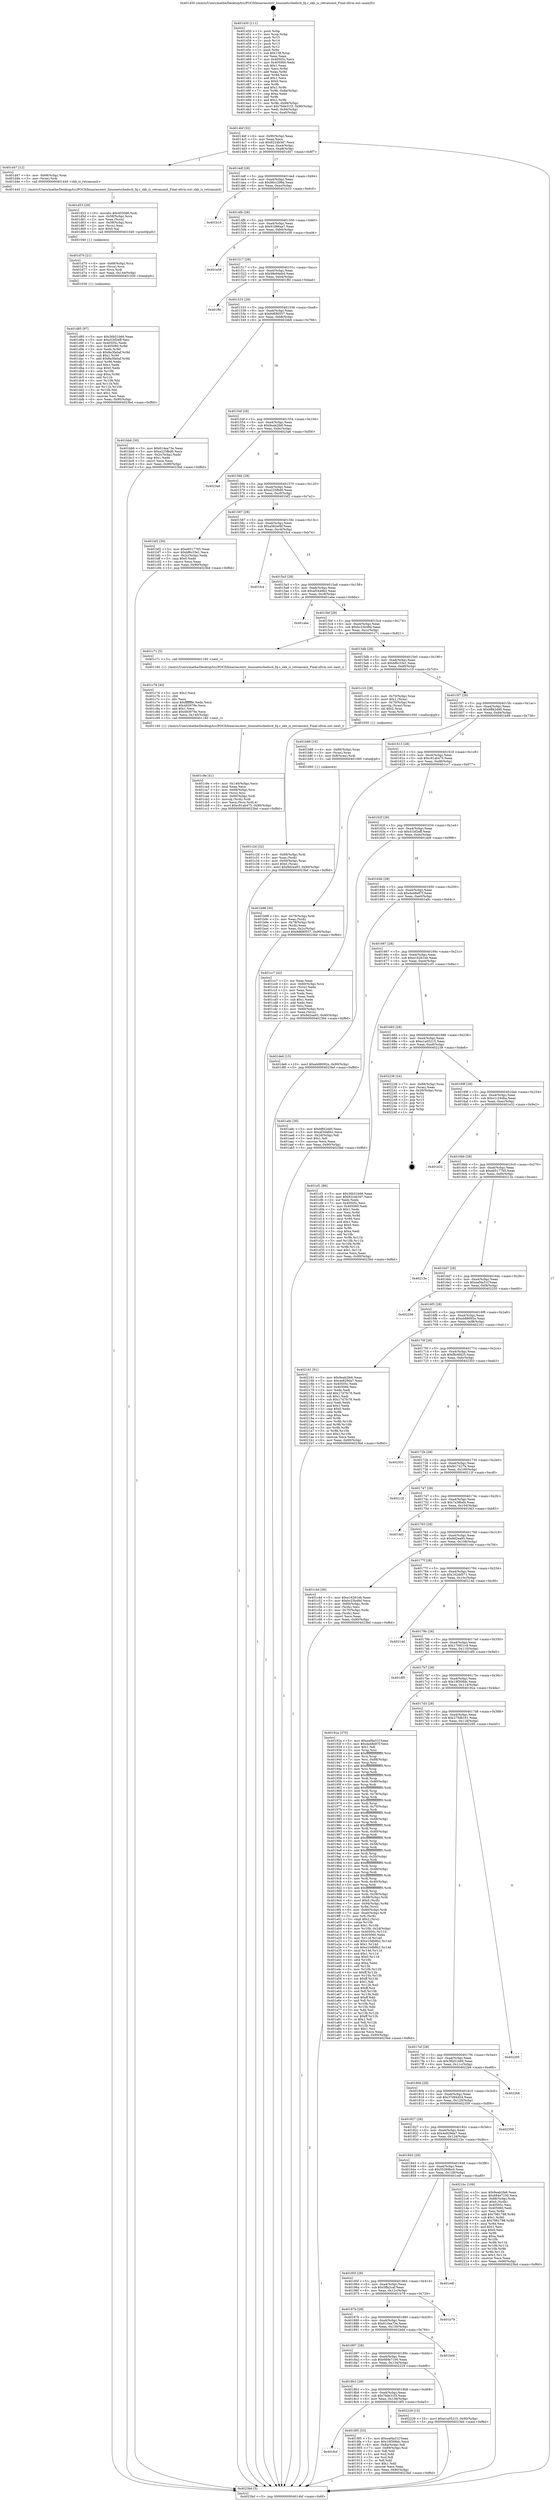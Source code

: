 digraph "0x401450" {
  label = "0x401450 (/mnt/c/Users/mathe/Desktop/tcc/POCII/binaries/extr_linuxnetschedsch_fq.c_skb_is_retransmit_Final-ollvm.out::main(0))"
  labelloc = "t"
  node[shape=record]

  Entry [label="",width=0.3,height=0.3,shape=circle,fillcolor=black,style=filled]
  "0x4014bf" [label="{
     0x4014bf [32]\l
     | [instrs]\l
     &nbsp;&nbsp;0x4014bf \<+6\>: mov -0x90(%rbp),%eax\l
     &nbsp;&nbsp;0x4014c5 \<+2\>: mov %eax,%ecx\l
     &nbsp;&nbsp;0x4014c7 \<+6\>: sub $0x8224b3d7,%ecx\l
     &nbsp;&nbsp;0x4014cd \<+6\>: mov %eax,-0xa4(%rbp)\l
     &nbsp;&nbsp;0x4014d3 \<+6\>: mov %ecx,-0xa8(%rbp)\l
     &nbsp;&nbsp;0x4014d9 \<+6\>: je 0000000000401d47 \<main+0x8f7\>\l
  }"]
  "0x401d47" [label="{
     0x401d47 [12]\l
     | [instrs]\l
     &nbsp;&nbsp;0x401d47 \<+4\>: mov -0x68(%rbp),%rax\l
     &nbsp;&nbsp;0x401d4b \<+3\>: mov (%rax),%rdi\l
     &nbsp;&nbsp;0x401d4e \<+5\>: call 0000000000401440 \<skb_is_retransmit\>\l
     | [calls]\l
     &nbsp;&nbsp;0x401440 \{1\} (/mnt/c/Users/mathe/Desktop/tcc/POCII/binaries/extr_linuxnetschedsch_fq.c_skb_is_retransmit_Final-ollvm.out::skb_is_retransmit)\l
  }"]
  "0x4014df" [label="{
     0x4014df [28]\l
     | [instrs]\l
     &nbsp;&nbsp;0x4014df \<+5\>: jmp 00000000004014e4 \<main+0x94\>\l
     &nbsp;&nbsp;0x4014e4 \<+6\>: mov -0xa4(%rbp),%eax\l
     &nbsp;&nbsp;0x4014ea \<+5\>: sub $0x86cc299a,%eax\l
     &nbsp;&nbsp;0x4014ef \<+6\>: mov %eax,-0xac(%rbp)\l
     &nbsp;&nbsp;0x4014f5 \<+6\>: je 0000000000401b10 \<main+0x6c0\>\l
  }"]
  Exit [label="",width=0.3,height=0.3,shape=circle,fillcolor=black,style=filled,peripheries=2]
  "0x401b10" [label="{
     0x401b10\l
  }", style=dashed]
  "0x4014fb" [label="{
     0x4014fb [28]\l
     | [instrs]\l
     &nbsp;&nbsp;0x4014fb \<+5\>: jmp 0000000000401500 \<main+0xb0\>\l
     &nbsp;&nbsp;0x401500 \<+6\>: mov -0xa4(%rbp),%eax\l
     &nbsp;&nbsp;0x401506 \<+5\>: sub $0x91886aa7,%eax\l
     &nbsp;&nbsp;0x40150b \<+6\>: mov %eax,-0xb0(%rbp)\l
     &nbsp;&nbsp;0x401511 \<+6\>: je 0000000000401e56 \<main+0xa06\>\l
  }"]
  "0x401d85" [label="{
     0x401d85 [97]\l
     | [instrs]\l
     &nbsp;&nbsp;0x401d85 \<+5\>: mov $0x36b51b66,%eax\l
     &nbsp;&nbsp;0x401d8a \<+5\>: mov $0xd1bf2eff,%esi\l
     &nbsp;&nbsp;0x401d8f \<+7\>: mov 0x40505c,%edx\l
     &nbsp;&nbsp;0x401d96 \<+8\>: mov 0x405060,%r8d\l
     &nbsp;&nbsp;0x401d9e \<+3\>: mov %edx,%r9d\l
     &nbsp;&nbsp;0x401da1 \<+7\>: sub $0x8a3fa0af,%r9d\l
     &nbsp;&nbsp;0x401da8 \<+4\>: sub $0x1,%r9d\l
     &nbsp;&nbsp;0x401dac \<+7\>: add $0x8a3fa0af,%r9d\l
     &nbsp;&nbsp;0x401db3 \<+4\>: imul %r9d,%edx\l
     &nbsp;&nbsp;0x401db7 \<+3\>: and $0x1,%edx\l
     &nbsp;&nbsp;0x401dba \<+3\>: cmp $0x0,%edx\l
     &nbsp;&nbsp;0x401dbd \<+4\>: sete %r10b\l
     &nbsp;&nbsp;0x401dc1 \<+4\>: cmp $0xa,%r8d\l
     &nbsp;&nbsp;0x401dc5 \<+4\>: setl %r11b\l
     &nbsp;&nbsp;0x401dc9 \<+3\>: mov %r10b,%bl\l
     &nbsp;&nbsp;0x401dcc \<+3\>: and %r11b,%bl\l
     &nbsp;&nbsp;0x401dcf \<+3\>: xor %r11b,%r10b\l
     &nbsp;&nbsp;0x401dd2 \<+3\>: or %r10b,%bl\l
     &nbsp;&nbsp;0x401dd5 \<+3\>: test $0x1,%bl\l
     &nbsp;&nbsp;0x401dd8 \<+3\>: cmovne %esi,%eax\l
     &nbsp;&nbsp;0x401ddb \<+6\>: mov %eax,-0x90(%rbp)\l
     &nbsp;&nbsp;0x401de1 \<+5\>: jmp 00000000004023bd \<main+0xf6d\>\l
  }"]
  "0x401e56" [label="{
     0x401e56\l
  }", style=dashed]
  "0x401517" [label="{
     0x401517 [28]\l
     | [instrs]\l
     &nbsp;&nbsp;0x401517 \<+5\>: jmp 000000000040151c \<main+0xcc\>\l
     &nbsp;&nbsp;0x40151c \<+6\>: mov -0xa4(%rbp),%eax\l
     &nbsp;&nbsp;0x401522 \<+5\>: sub $0x98e94eb4,%eax\l
     &nbsp;&nbsp;0x401527 \<+6\>: mov %eax,-0xb4(%rbp)\l
     &nbsp;&nbsp;0x40152d \<+6\>: je 0000000000401ffd \<main+0xbad\>\l
  }"]
  "0x401d70" [label="{
     0x401d70 [21]\l
     | [instrs]\l
     &nbsp;&nbsp;0x401d70 \<+4\>: mov -0x68(%rbp),%rcx\l
     &nbsp;&nbsp;0x401d74 \<+3\>: mov (%rcx),%rcx\l
     &nbsp;&nbsp;0x401d77 \<+3\>: mov %rcx,%rdi\l
     &nbsp;&nbsp;0x401d7a \<+6\>: mov %eax,-0x144(%rbp)\l
     &nbsp;&nbsp;0x401d80 \<+5\>: call 0000000000401030 \<free@plt\>\l
     | [calls]\l
     &nbsp;&nbsp;0x401030 \{1\} (unknown)\l
  }"]
  "0x401ffd" [label="{
     0x401ffd\l
  }", style=dashed]
  "0x401533" [label="{
     0x401533 [28]\l
     | [instrs]\l
     &nbsp;&nbsp;0x401533 \<+5\>: jmp 0000000000401538 \<main+0xe8\>\l
     &nbsp;&nbsp;0x401538 \<+6\>: mov -0xa4(%rbp),%eax\l
     &nbsp;&nbsp;0x40153e \<+5\>: sub $0x9d680557,%eax\l
     &nbsp;&nbsp;0x401543 \<+6\>: mov %eax,-0xb8(%rbp)\l
     &nbsp;&nbsp;0x401549 \<+6\>: je 0000000000401bb6 \<main+0x766\>\l
  }"]
  "0x401d53" [label="{
     0x401d53 [29]\l
     | [instrs]\l
     &nbsp;&nbsp;0x401d53 \<+10\>: movabs $0x4030d6,%rdi\l
     &nbsp;&nbsp;0x401d5d \<+4\>: mov -0x58(%rbp),%rcx\l
     &nbsp;&nbsp;0x401d61 \<+2\>: mov %eax,(%rcx)\l
     &nbsp;&nbsp;0x401d63 \<+4\>: mov -0x58(%rbp),%rcx\l
     &nbsp;&nbsp;0x401d67 \<+2\>: mov (%rcx),%esi\l
     &nbsp;&nbsp;0x401d69 \<+2\>: mov $0x0,%al\l
     &nbsp;&nbsp;0x401d6b \<+5\>: call 0000000000401040 \<printf@plt\>\l
     | [calls]\l
     &nbsp;&nbsp;0x401040 \{1\} (unknown)\l
  }"]
  "0x401bb6" [label="{
     0x401bb6 [30]\l
     | [instrs]\l
     &nbsp;&nbsp;0x401bb6 \<+5\>: mov $0x614ea73e,%eax\l
     &nbsp;&nbsp;0x401bbb \<+5\>: mov $0xa225fbd0,%ecx\l
     &nbsp;&nbsp;0x401bc0 \<+3\>: mov -0x2c(%rbp),%edx\l
     &nbsp;&nbsp;0x401bc3 \<+3\>: cmp $0x1,%edx\l
     &nbsp;&nbsp;0x401bc6 \<+3\>: cmovl %ecx,%eax\l
     &nbsp;&nbsp;0x401bc9 \<+6\>: mov %eax,-0x90(%rbp)\l
     &nbsp;&nbsp;0x401bcf \<+5\>: jmp 00000000004023bd \<main+0xf6d\>\l
  }"]
  "0x40154f" [label="{
     0x40154f [28]\l
     | [instrs]\l
     &nbsp;&nbsp;0x40154f \<+5\>: jmp 0000000000401554 \<main+0x104\>\l
     &nbsp;&nbsp;0x401554 \<+6\>: mov -0xa4(%rbp),%eax\l
     &nbsp;&nbsp;0x40155a \<+5\>: sub $0x9eab2fe6,%eax\l
     &nbsp;&nbsp;0x40155f \<+6\>: mov %eax,-0xbc(%rbp)\l
     &nbsp;&nbsp;0x401565 \<+6\>: je 00000000004023a6 \<main+0xf56\>\l
  }"]
  "0x401c9e" [label="{
     0x401c9e [41]\l
     | [instrs]\l
     &nbsp;&nbsp;0x401c9e \<+6\>: mov -0x140(%rbp),%ecx\l
     &nbsp;&nbsp;0x401ca4 \<+3\>: imul %eax,%ecx\l
     &nbsp;&nbsp;0x401ca7 \<+4\>: mov -0x68(%rbp),%rsi\l
     &nbsp;&nbsp;0x401cab \<+3\>: mov (%rsi),%rsi\l
     &nbsp;&nbsp;0x401cae \<+4\>: mov -0x60(%rbp),%rdi\l
     &nbsp;&nbsp;0x401cb2 \<+3\>: movslq (%rdi),%rdi\l
     &nbsp;&nbsp;0x401cb5 \<+3\>: mov %ecx,(%rsi,%rdi,4)\l
     &nbsp;&nbsp;0x401cb8 \<+10\>: movl $0xc91ab475,-0x90(%rbp)\l
     &nbsp;&nbsp;0x401cc2 \<+5\>: jmp 00000000004023bd \<main+0xf6d\>\l
  }"]
  "0x4023a6" [label="{
     0x4023a6\l
  }", style=dashed]
  "0x40156b" [label="{
     0x40156b [28]\l
     | [instrs]\l
     &nbsp;&nbsp;0x40156b \<+5\>: jmp 0000000000401570 \<main+0x120\>\l
     &nbsp;&nbsp;0x401570 \<+6\>: mov -0xa4(%rbp),%eax\l
     &nbsp;&nbsp;0x401576 \<+5\>: sub $0xa225fbd0,%eax\l
     &nbsp;&nbsp;0x40157b \<+6\>: mov %eax,-0xc0(%rbp)\l
     &nbsp;&nbsp;0x401581 \<+6\>: je 0000000000401bf2 \<main+0x7a2\>\l
  }"]
  "0x401c76" [label="{
     0x401c76 [40]\l
     | [instrs]\l
     &nbsp;&nbsp;0x401c76 \<+5\>: mov $0x2,%ecx\l
     &nbsp;&nbsp;0x401c7b \<+1\>: cltd\l
     &nbsp;&nbsp;0x401c7c \<+2\>: idiv %ecx\l
     &nbsp;&nbsp;0x401c7e \<+6\>: imul $0xfffffffe,%edx,%ecx\l
     &nbsp;&nbsp;0x401c84 \<+6\>: sub $0x493979e,%ecx\l
     &nbsp;&nbsp;0x401c8a \<+3\>: add $0x1,%ecx\l
     &nbsp;&nbsp;0x401c8d \<+6\>: add $0x493979e,%ecx\l
     &nbsp;&nbsp;0x401c93 \<+6\>: mov %ecx,-0x140(%rbp)\l
     &nbsp;&nbsp;0x401c99 \<+5\>: call 0000000000401160 \<next_i\>\l
     | [calls]\l
     &nbsp;&nbsp;0x401160 \{1\} (/mnt/c/Users/mathe/Desktop/tcc/POCII/binaries/extr_linuxnetschedsch_fq.c_skb_is_retransmit_Final-ollvm.out::next_i)\l
  }"]
  "0x401bf2" [label="{
     0x401bf2 [30]\l
     | [instrs]\l
     &nbsp;&nbsp;0x401bf2 \<+5\>: mov $0xe6517765,%eax\l
     &nbsp;&nbsp;0x401bf7 \<+5\>: mov $0xbf6c33e1,%ecx\l
     &nbsp;&nbsp;0x401bfc \<+3\>: mov -0x2c(%rbp),%edx\l
     &nbsp;&nbsp;0x401bff \<+3\>: cmp $0x0,%edx\l
     &nbsp;&nbsp;0x401c02 \<+3\>: cmove %ecx,%eax\l
     &nbsp;&nbsp;0x401c05 \<+6\>: mov %eax,-0x90(%rbp)\l
     &nbsp;&nbsp;0x401c0b \<+5\>: jmp 00000000004023bd \<main+0xf6d\>\l
  }"]
  "0x401587" [label="{
     0x401587 [28]\l
     | [instrs]\l
     &nbsp;&nbsp;0x401587 \<+5\>: jmp 000000000040158c \<main+0x13c\>\l
     &nbsp;&nbsp;0x40158c \<+6\>: mov -0xa4(%rbp),%eax\l
     &nbsp;&nbsp;0x401592 \<+5\>: sub $0xa582ef4f,%eax\l
     &nbsp;&nbsp;0x401597 \<+6\>: mov %eax,-0xc4(%rbp)\l
     &nbsp;&nbsp;0x40159d \<+6\>: je 0000000000401fc4 \<main+0xb74\>\l
  }"]
  "0x401c2d" [label="{
     0x401c2d [32]\l
     | [instrs]\l
     &nbsp;&nbsp;0x401c2d \<+4\>: mov -0x68(%rbp),%rdi\l
     &nbsp;&nbsp;0x401c31 \<+3\>: mov %rax,(%rdi)\l
     &nbsp;&nbsp;0x401c34 \<+4\>: mov -0x60(%rbp),%rax\l
     &nbsp;&nbsp;0x401c38 \<+6\>: movl $0x0,(%rax)\l
     &nbsp;&nbsp;0x401c3e \<+10\>: movl $0x9d2ea93,-0x90(%rbp)\l
     &nbsp;&nbsp;0x401c48 \<+5\>: jmp 00000000004023bd \<main+0xf6d\>\l
  }"]
  "0x401fc4" [label="{
     0x401fc4\l
  }", style=dashed]
  "0x4015a3" [label="{
     0x4015a3 [28]\l
     | [instrs]\l
     &nbsp;&nbsp;0x4015a3 \<+5\>: jmp 00000000004015a8 \<main+0x158\>\l
     &nbsp;&nbsp;0x4015a8 \<+6\>: mov -0xa4(%rbp),%eax\l
     &nbsp;&nbsp;0x4015ae \<+5\>: sub $0xaf3446b2,%eax\l
     &nbsp;&nbsp;0x4015b3 \<+6\>: mov %eax,-0xc8(%rbp)\l
     &nbsp;&nbsp;0x4015b9 \<+6\>: je 0000000000401aba \<main+0x66a\>\l
  }"]
  "0x401b98" [label="{
     0x401b98 [30]\l
     | [instrs]\l
     &nbsp;&nbsp;0x401b98 \<+4\>: mov -0x78(%rbp),%rdi\l
     &nbsp;&nbsp;0x401b9c \<+2\>: mov %eax,(%rdi)\l
     &nbsp;&nbsp;0x401b9e \<+4\>: mov -0x78(%rbp),%rdi\l
     &nbsp;&nbsp;0x401ba2 \<+2\>: mov (%rdi),%eax\l
     &nbsp;&nbsp;0x401ba4 \<+3\>: mov %eax,-0x2c(%rbp)\l
     &nbsp;&nbsp;0x401ba7 \<+10\>: movl $0x9d680557,-0x90(%rbp)\l
     &nbsp;&nbsp;0x401bb1 \<+5\>: jmp 00000000004023bd \<main+0xf6d\>\l
  }"]
  "0x401aba" [label="{
     0x401aba\l
  }", style=dashed]
  "0x4015bf" [label="{
     0x4015bf [28]\l
     | [instrs]\l
     &nbsp;&nbsp;0x4015bf \<+5\>: jmp 00000000004015c4 \<main+0x174\>\l
     &nbsp;&nbsp;0x4015c4 \<+6\>: mov -0xa4(%rbp),%eax\l
     &nbsp;&nbsp;0x4015ca \<+5\>: sub $0xbc23b48d,%eax\l
     &nbsp;&nbsp;0x4015cf \<+6\>: mov %eax,-0xcc(%rbp)\l
     &nbsp;&nbsp;0x4015d5 \<+6\>: je 0000000000401c71 \<main+0x821\>\l
  }"]
  "0x401450" [label="{
     0x401450 [111]\l
     | [instrs]\l
     &nbsp;&nbsp;0x401450 \<+1\>: push %rbp\l
     &nbsp;&nbsp;0x401451 \<+3\>: mov %rsp,%rbp\l
     &nbsp;&nbsp;0x401454 \<+2\>: push %r15\l
     &nbsp;&nbsp;0x401456 \<+2\>: push %r14\l
     &nbsp;&nbsp;0x401458 \<+2\>: push %r13\l
     &nbsp;&nbsp;0x40145a \<+2\>: push %r12\l
     &nbsp;&nbsp;0x40145c \<+1\>: push %rbx\l
     &nbsp;&nbsp;0x40145d \<+7\>: sub $0x138,%rsp\l
     &nbsp;&nbsp;0x401464 \<+2\>: xor %eax,%eax\l
     &nbsp;&nbsp;0x401466 \<+7\>: mov 0x40505c,%ecx\l
     &nbsp;&nbsp;0x40146d \<+7\>: mov 0x405060,%edx\l
     &nbsp;&nbsp;0x401474 \<+3\>: sub $0x1,%eax\l
     &nbsp;&nbsp;0x401477 \<+3\>: mov %ecx,%r8d\l
     &nbsp;&nbsp;0x40147a \<+3\>: add %eax,%r8d\l
     &nbsp;&nbsp;0x40147d \<+4\>: imul %r8d,%ecx\l
     &nbsp;&nbsp;0x401481 \<+3\>: and $0x1,%ecx\l
     &nbsp;&nbsp;0x401484 \<+3\>: cmp $0x0,%ecx\l
     &nbsp;&nbsp;0x401487 \<+4\>: sete %r9b\l
     &nbsp;&nbsp;0x40148b \<+4\>: and $0x1,%r9b\l
     &nbsp;&nbsp;0x40148f \<+7\>: mov %r9b,-0x8a(%rbp)\l
     &nbsp;&nbsp;0x401496 \<+3\>: cmp $0xa,%edx\l
     &nbsp;&nbsp;0x401499 \<+4\>: setl %r9b\l
     &nbsp;&nbsp;0x40149d \<+4\>: and $0x1,%r9b\l
     &nbsp;&nbsp;0x4014a1 \<+7\>: mov %r9b,-0x89(%rbp)\l
     &nbsp;&nbsp;0x4014a8 \<+10\>: movl $0x76de31f3,-0x90(%rbp)\l
     &nbsp;&nbsp;0x4014b2 \<+6\>: mov %edi,-0x94(%rbp)\l
     &nbsp;&nbsp;0x4014b8 \<+7\>: mov %rsi,-0xa0(%rbp)\l
  }"]
  "0x401c71" [label="{
     0x401c71 [5]\l
     | [instrs]\l
     &nbsp;&nbsp;0x401c71 \<+5\>: call 0000000000401160 \<next_i\>\l
     | [calls]\l
     &nbsp;&nbsp;0x401160 \{1\} (/mnt/c/Users/mathe/Desktop/tcc/POCII/binaries/extr_linuxnetschedsch_fq.c_skb_is_retransmit_Final-ollvm.out::next_i)\l
  }"]
  "0x4015db" [label="{
     0x4015db [28]\l
     | [instrs]\l
     &nbsp;&nbsp;0x4015db \<+5\>: jmp 00000000004015e0 \<main+0x190\>\l
     &nbsp;&nbsp;0x4015e0 \<+6\>: mov -0xa4(%rbp),%eax\l
     &nbsp;&nbsp;0x4015e6 \<+5\>: sub $0xbf6c33e1,%eax\l
     &nbsp;&nbsp;0x4015eb \<+6\>: mov %eax,-0xd0(%rbp)\l
     &nbsp;&nbsp;0x4015f1 \<+6\>: je 0000000000401c10 \<main+0x7c0\>\l
  }"]
  "0x4023bd" [label="{
     0x4023bd [5]\l
     | [instrs]\l
     &nbsp;&nbsp;0x4023bd \<+5\>: jmp 00000000004014bf \<main+0x6f\>\l
  }"]
  "0x401c10" [label="{
     0x401c10 [29]\l
     | [instrs]\l
     &nbsp;&nbsp;0x401c10 \<+4\>: mov -0x70(%rbp),%rax\l
     &nbsp;&nbsp;0x401c14 \<+6\>: movl $0x1,(%rax)\l
     &nbsp;&nbsp;0x401c1a \<+4\>: mov -0x70(%rbp),%rax\l
     &nbsp;&nbsp;0x401c1e \<+3\>: movslq (%rax),%rax\l
     &nbsp;&nbsp;0x401c21 \<+4\>: shl $0x2,%rax\l
     &nbsp;&nbsp;0x401c25 \<+3\>: mov %rax,%rdi\l
     &nbsp;&nbsp;0x401c28 \<+5\>: call 0000000000401050 \<malloc@plt\>\l
     | [calls]\l
     &nbsp;&nbsp;0x401050 \{1\} (unknown)\l
  }"]
  "0x4015f7" [label="{
     0x4015f7 [28]\l
     | [instrs]\l
     &nbsp;&nbsp;0x4015f7 \<+5\>: jmp 00000000004015fc \<main+0x1ac\>\l
     &nbsp;&nbsp;0x4015fc \<+6\>: mov -0xa4(%rbp),%eax\l
     &nbsp;&nbsp;0x401602 \<+5\>: sub $0xbff42dd0,%eax\l
     &nbsp;&nbsp;0x401607 \<+6\>: mov %eax,-0xd4(%rbp)\l
     &nbsp;&nbsp;0x40160d \<+6\>: je 0000000000401b88 \<main+0x738\>\l
  }"]
  "0x4018cf" [label="{
     0x4018cf\l
  }", style=dashed]
  "0x401b88" [label="{
     0x401b88 [16]\l
     | [instrs]\l
     &nbsp;&nbsp;0x401b88 \<+4\>: mov -0x80(%rbp),%rax\l
     &nbsp;&nbsp;0x401b8c \<+3\>: mov (%rax),%rax\l
     &nbsp;&nbsp;0x401b8f \<+4\>: mov 0x8(%rax),%rdi\l
     &nbsp;&nbsp;0x401b93 \<+5\>: call 0000000000401060 \<atoi@plt\>\l
     | [calls]\l
     &nbsp;&nbsp;0x401060 \{1\} (unknown)\l
  }"]
  "0x401613" [label="{
     0x401613 [28]\l
     | [instrs]\l
     &nbsp;&nbsp;0x401613 \<+5\>: jmp 0000000000401618 \<main+0x1c8\>\l
     &nbsp;&nbsp;0x401618 \<+6\>: mov -0xa4(%rbp),%eax\l
     &nbsp;&nbsp;0x40161e \<+5\>: sub $0xc91ab475,%eax\l
     &nbsp;&nbsp;0x401623 \<+6\>: mov %eax,-0xd8(%rbp)\l
     &nbsp;&nbsp;0x401629 \<+6\>: je 0000000000401cc7 \<main+0x877\>\l
  }"]
  "0x4018f5" [label="{
     0x4018f5 [53]\l
     | [instrs]\l
     &nbsp;&nbsp;0x4018f5 \<+5\>: mov $0xeaf4a31f,%eax\l
     &nbsp;&nbsp;0x4018fa \<+5\>: mov $0x19f308dc,%ecx\l
     &nbsp;&nbsp;0x4018ff \<+6\>: mov -0x8a(%rbp),%dl\l
     &nbsp;&nbsp;0x401905 \<+7\>: mov -0x89(%rbp),%sil\l
     &nbsp;&nbsp;0x40190c \<+3\>: mov %dl,%dil\l
     &nbsp;&nbsp;0x40190f \<+3\>: and %sil,%dil\l
     &nbsp;&nbsp;0x401912 \<+3\>: xor %sil,%dl\l
     &nbsp;&nbsp;0x401915 \<+3\>: or %dl,%dil\l
     &nbsp;&nbsp;0x401918 \<+4\>: test $0x1,%dil\l
     &nbsp;&nbsp;0x40191c \<+3\>: cmovne %ecx,%eax\l
     &nbsp;&nbsp;0x40191f \<+6\>: mov %eax,-0x90(%rbp)\l
     &nbsp;&nbsp;0x401925 \<+5\>: jmp 00000000004023bd \<main+0xf6d\>\l
  }"]
  "0x401cc7" [label="{
     0x401cc7 [42]\l
     | [instrs]\l
     &nbsp;&nbsp;0x401cc7 \<+2\>: xor %eax,%eax\l
     &nbsp;&nbsp;0x401cc9 \<+4\>: mov -0x60(%rbp),%rcx\l
     &nbsp;&nbsp;0x401ccd \<+2\>: mov (%rcx),%edx\l
     &nbsp;&nbsp;0x401ccf \<+2\>: mov %eax,%esi\l
     &nbsp;&nbsp;0x401cd1 \<+2\>: sub %edx,%esi\l
     &nbsp;&nbsp;0x401cd3 \<+2\>: mov %eax,%edx\l
     &nbsp;&nbsp;0x401cd5 \<+3\>: sub $0x1,%edx\l
     &nbsp;&nbsp;0x401cd8 \<+2\>: add %edx,%esi\l
     &nbsp;&nbsp;0x401cda \<+2\>: sub %esi,%eax\l
     &nbsp;&nbsp;0x401cdc \<+4\>: mov -0x60(%rbp),%rcx\l
     &nbsp;&nbsp;0x401ce0 \<+2\>: mov %eax,(%rcx)\l
     &nbsp;&nbsp;0x401ce2 \<+10\>: movl $0x9d2ea93,-0x90(%rbp)\l
     &nbsp;&nbsp;0x401cec \<+5\>: jmp 00000000004023bd \<main+0xf6d\>\l
  }"]
  "0x40162f" [label="{
     0x40162f [28]\l
     | [instrs]\l
     &nbsp;&nbsp;0x40162f \<+5\>: jmp 0000000000401634 \<main+0x1e4\>\l
     &nbsp;&nbsp;0x401634 \<+6\>: mov -0xa4(%rbp),%eax\l
     &nbsp;&nbsp;0x40163a \<+5\>: sub $0xd1bf2eff,%eax\l
     &nbsp;&nbsp;0x40163f \<+6\>: mov %eax,-0xdc(%rbp)\l
     &nbsp;&nbsp;0x401645 \<+6\>: je 0000000000401de6 \<main+0x996\>\l
  }"]
  "0x4018b3" [label="{
     0x4018b3 [28]\l
     | [instrs]\l
     &nbsp;&nbsp;0x4018b3 \<+5\>: jmp 00000000004018b8 \<main+0x468\>\l
     &nbsp;&nbsp;0x4018b8 \<+6\>: mov -0xa4(%rbp),%eax\l
     &nbsp;&nbsp;0x4018be \<+5\>: sub $0x76de31f3,%eax\l
     &nbsp;&nbsp;0x4018c3 \<+6\>: mov %eax,-0x138(%rbp)\l
     &nbsp;&nbsp;0x4018c9 \<+6\>: je 00000000004018f5 \<main+0x4a5\>\l
  }"]
  "0x401de6" [label="{
     0x401de6 [15]\l
     | [instrs]\l
     &nbsp;&nbsp;0x401de6 \<+10\>: movl $0xeb88092e,-0x90(%rbp)\l
     &nbsp;&nbsp;0x401df0 \<+5\>: jmp 00000000004023bd \<main+0xf6d\>\l
  }"]
  "0x40164b" [label="{
     0x40164b [28]\l
     | [instrs]\l
     &nbsp;&nbsp;0x40164b \<+5\>: jmp 0000000000401650 \<main+0x200\>\l
     &nbsp;&nbsp;0x401650 \<+6\>: mov -0xa4(%rbp),%eax\l
     &nbsp;&nbsp;0x401656 \<+5\>: sub $0xda48e87f,%eax\l
     &nbsp;&nbsp;0x40165b \<+6\>: mov %eax,-0xe0(%rbp)\l
     &nbsp;&nbsp;0x401661 \<+6\>: je 0000000000401a9c \<main+0x64c\>\l
  }"]
  "0x402229" [label="{
     0x402229 [15]\l
     | [instrs]\l
     &nbsp;&nbsp;0x402229 \<+10\>: movl $0xe1a05215,-0x90(%rbp)\l
     &nbsp;&nbsp;0x402233 \<+5\>: jmp 00000000004023bd \<main+0xf6d\>\l
  }"]
  "0x401a9c" [label="{
     0x401a9c [30]\l
     | [instrs]\l
     &nbsp;&nbsp;0x401a9c \<+5\>: mov $0xbff42dd0,%eax\l
     &nbsp;&nbsp;0x401aa1 \<+5\>: mov $0xaf3446b2,%ecx\l
     &nbsp;&nbsp;0x401aa6 \<+3\>: mov -0x2d(%rbp),%dl\l
     &nbsp;&nbsp;0x401aa9 \<+3\>: test $0x1,%dl\l
     &nbsp;&nbsp;0x401aac \<+3\>: cmovne %ecx,%eax\l
     &nbsp;&nbsp;0x401aaf \<+6\>: mov %eax,-0x90(%rbp)\l
     &nbsp;&nbsp;0x401ab5 \<+5\>: jmp 00000000004023bd \<main+0xf6d\>\l
  }"]
  "0x401667" [label="{
     0x401667 [28]\l
     | [instrs]\l
     &nbsp;&nbsp;0x401667 \<+5\>: jmp 000000000040166c \<main+0x21c\>\l
     &nbsp;&nbsp;0x40166c \<+6\>: mov -0xa4(%rbp),%eax\l
     &nbsp;&nbsp;0x401672 \<+5\>: sub $0xe16261eb,%eax\l
     &nbsp;&nbsp;0x401677 \<+6\>: mov %eax,-0xe4(%rbp)\l
     &nbsp;&nbsp;0x40167d \<+6\>: je 0000000000401cf1 \<main+0x8a1\>\l
  }"]
  "0x401897" [label="{
     0x401897 [28]\l
     | [instrs]\l
     &nbsp;&nbsp;0x401897 \<+5\>: jmp 000000000040189c \<main+0x44c\>\l
     &nbsp;&nbsp;0x40189c \<+6\>: mov -0xa4(%rbp),%eax\l
     &nbsp;&nbsp;0x4018a2 \<+5\>: sub $0x684e7100,%eax\l
     &nbsp;&nbsp;0x4018a7 \<+6\>: mov %eax,-0x134(%rbp)\l
     &nbsp;&nbsp;0x4018ad \<+6\>: je 0000000000402229 \<main+0xdd9\>\l
  }"]
  "0x401cf1" [label="{
     0x401cf1 [86]\l
     | [instrs]\l
     &nbsp;&nbsp;0x401cf1 \<+5\>: mov $0x36b51b66,%eax\l
     &nbsp;&nbsp;0x401cf6 \<+5\>: mov $0x8224b3d7,%ecx\l
     &nbsp;&nbsp;0x401cfb \<+2\>: xor %edx,%edx\l
     &nbsp;&nbsp;0x401cfd \<+7\>: mov 0x40505c,%esi\l
     &nbsp;&nbsp;0x401d04 \<+7\>: mov 0x405060,%edi\l
     &nbsp;&nbsp;0x401d0b \<+3\>: sub $0x1,%edx\l
     &nbsp;&nbsp;0x401d0e \<+3\>: mov %esi,%r8d\l
     &nbsp;&nbsp;0x401d11 \<+3\>: add %edx,%r8d\l
     &nbsp;&nbsp;0x401d14 \<+4\>: imul %r8d,%esi\l
     &nbsp;&nbsp;0x401d18 \<+3\>: and $0x1,%esi\l
     &nbsp;&nbsp;0x401d1b \<+3\>: cmp $0x0,%esi\l
     &nbsp;&nbsp;0x401d1e \<+4\>: sete %r9b\l
     &nbsp;&nbsp;0x401d22 \<+3\>: cmp $0xa,%edi\l
     &nbsp;&nbsp;0x401d25 \<+4\>: setl %r10b\l
     &nbsp;&nbsp;0x401d29 \<+3\>: mov %r9b,%r11b\l
     &nbsp;&nbsp;0x401d2c \<+3\>: and %r10b,%r11b\l
     &nbsp;&nbsp;0x401d2f \<+3\>: xor %r10b,%r9b\l
     &nbsp;&nbsp;0x401d32 \<+3\>: or %r9b,%r11b\l
     &nbsp;&nbsp;0x401d35 \<+4\>: test $0x1,%r11b\l
     &nbsp;&nbsp;0x401d39 \<+3\>: cmovne %ecx,%eax\l
     &nbsp;&nbsp;0x401d3c \<+6\>: mov %eax,-0x90(%rbp)\l
     &nbsp;&nbsp;0x401d42 \<+5\>: jmp 00000000004023bd \<main+0xf6d\>\l
  }"]
  "0x401683" [label="{
     0x401683 [28]\l
     | [instrs]\l
     &nbsp;&nbsp;0x401683 \<+5\>: jmp 0000000000401688 \<main+0x238\>\l
     &nbsp;&nbsp;0x401688 \<+6\>: mov -0xa4(%rbp),%eax\l
     &nbsp;&nbsp;0x40168e \<+5\>: sub $0xe1a05215,%eax\l
     &nbsp;&nbsp;0x401693 \<+6\>: mov %eax,-0xe8(%rbp)\l
     &nbsp;&nbsp;0x401699 \<+6\>: je 0000000000402238 \<main+0xde8\>\l
  }"]
  "0x401bd4" [label="{
     0x401bd4\l
  }", style=dashed]
  "0x402238" [label="{
     0x402238 [24]\l
     | [instrs]\l
     &nbsp;&nbsp;0x402238 \<+7\>: mov -0x88(%rbp),%rax\l
     &nbsp;&nbsp;0x40223f \<+2\>: mov (%rax),%eax\l
     &nbsp;&nbsp;0x402241 \<+4\>: lea -0x28(%rbp),%rsp\l
     &nbsp;&nbsp;0x402245 \<+1\>: pop %rbx\l
     &nbsp;&nbsp;0x402246 \<+2\>: pop %r12\l
     &nbsp;&nbsp;0x402248 \<+2\>: pop %r13\l
     &nbsp;&nbsp;0x40224a \<+2\>: pop %r14\l
     &nbsp;&nbsp;0x40224c \<+2\>: pop %r15\l
     &nbsp;&nbsp;0x40224e \<+1\>: pop %rbp\l
     &nbsp;&nbsp;0x40224f \<+1\>: ret\l
  }"]
  "0x40169f" [label="{
     0x40169f [28]\l
     | [instrs]\l
     &nbsp;&nbsp;0x40169f \<+5\>: jmp 00000000004016a4 \<main+0x254\>\l
     &nbsp;&nbsp;0x4016a4 \<+6\>: mov -0xa4(%rbp),%eax\l
     &nbsp;&nbsp;0x4016aa \<+5\>: sub $0xe1c24dba,%eax\l
     &nbsp;&nbsp;0x4016af \<+6\>: mov %eax,-0xec(%rbp)\l
     &nbsp;&nbsp;0x4016b5 \<+6\>: je 0000000000401e32 \<main+0x9e2\>\l
  }"]
  "0x40187b" [label="{
     0x40187b [28]\l
     | [instrs]\l
     &nbsp;&nbsp;0x40187b \<+5\>: jmp 0000000000401880 \<main+0x430\>\l
     &nbsp;&nbsp;0x401880 \<+6\>: mov -0xa4(%rbp),%eax\l
     &nbsp;&nbsp;0x401886 \<+5\>: sub $0x614ea73e,%eax\l
     &nbsp;&nbsp;0x40188b \<+6\>: mov %eax,-0x130(%rbp)\l
     &nbsp;&nbsp;0x401891 \<+6\>: je 0000000000401bd4 \<main+0x784\>\l
  }"]
  "0x401e32" [label="{
     0x401e32\l
  }", style=dashed]
  "0x4016bb" [label="{
     0x4016bb [28]\l
     | [instrs]\l
     &nbsp;&nbsp;0x4016bb \<+5\>: jmp 00000000004016c0 \<main+0x270\>\l
     &nbsp;&nbsp;0x4016c0 \<+6\>: mov -0xa4(%rbp),%eax\l
     &nbsp;&nbsp;0x4016c6 \<+5\>: sub $0xe6517765,%eax\l
     &nbsp;&nbsp;0x4016cb \<+6\>: mov %eax,-0xf0(%rbp)\l
     &nbsp;&nbsp;0x4016d1 \<+6\>: je 000000000040213e \<main+0xcee\>\l
  }"]
  "0x401b79" [label="{
     0x401b79\l
  }", style=dashed]
  "0x40213e" [label="{
     0x40213e\l
  }", style=dashed]
  "0x4016d7" [label="{
     0x4016d7 [28]\l
     | [instrs]\l
     &nbsp;&nbsp;0x4016d7 \<+5\>: jmp 00000000004016dc \<main+0x28c\>\l
     &nbsp;&nbsp;0x4016dc \<+6\>: mov -0xa4(%rbp),%eax\l
     &nbsp;&nbsp;0x4016e2 \<+5\>: sub $0xeaf4a31f,%eax\l
     &nbsp;&nbsp;0x4016e7 \<+6\>: mov %eax,-0xf4(%rbp)\l
     &nbsp;&nbsp;0x4016ed \<+6\>: je 0000000000402250 \<main+0xe00\>\l
  }"]
  "0x40185f" [label="{
     0x40185f [28]\l
     | [instrs]\l
     &nbsp;&nbsp;0x40185f \<+5\>: jmp 0000000000401864 \<main+0x414\>\l
     &nbsp;&nbsp;0x401864 \<+6\>: mov -0xa4(%rbp),%eax\l
     &nbsp;&nbsp;0x40186a \<+5\>: sub $0x5ffa2caf,%eax\l
     &nbsp;&nbsp;0x40186f \<+6\>: mov %eax,-0x12c(%rbp)\l
     &nbsp;&nbsp;0x401875 \<+6\>: je 0000000000401b79 \<main+0x729\>\l
  }"]
  "0x402250" [label="{
     0x402250\l
  }", style=dashed]
  "0x4016f3" [label="{
     0x4016f3 [28]\l
     | [instrs]\l
     &nbsp;&nbsp;0x4016f3 \<+5\>: jmp 00000000004016f8 \<main+0x2a8\>\l
     &nbsp;&nbsp;0x4016f8 \<+6\>: mov -0xa4(%rbp),%eax\l
     &nbsp;&nbsp;0x4016fe \<+5\>: sub $0xeb88092e,%eax\l
     &nbsp;&nbsp;0x401703 \<+6\>: mov %eax,-0xf8(%rbp)\l
     &nbsp;&nbsp;0x401709 \<+6\>: je 0000000000402161 \<main+0xd11\>\l
  }"]
  "0x401edf" [label="{
     0x401edf\l
  }", style=dashed]
  "0x402161" [label="{
     0x402161 [91]\l
     | [instrs]\l
     &nbsp;&nbsp;0x402161 \<+5\>: mov $0x9eab2fe6,%eax\l
     &nbsp;&nbsp;0x402166 \<+5\>: mov $0x4e829da7,%ecx\l
     &nbsp;&nbsp;0x40216b \<+7\>: mov 0x40505c,%edx\l
     &nbsp;&nbsp;0x402172 \<+7\>: mov 0x405060,%esi\l
     &nbsp;&nbsp;0x402179 \<+2\>: mov %edx,%edi\l
     &nbsp;&nbsp;0x40217b \<+6\>: add $0x17d7fc76,%edi\l
     &nbsp;&nbsp;0x402181 \<+3\>: sub $0x1,%edi\l
     &nbsp;&nbsp;0x402184 \<+6\>: sub $0x17d7fc76,%edi\l
     &nbsp;&nbsp;0x40218a \<+3\>: imul %edi,%edx\l
     &nbsp;&nbsp;0x40218d \<+3\>: and $0x1,%edx\l
     &nbsp;&nbsp;0x402190 \<+3\>: cmp $0x0,%edx\l
     &nbsp;&nbsp;0x402193 \<+4\>: sete %r8b\l
     &nbsp;&nbsp;0x402197 \<+3\>: cmp $0xa,%esi\l
     &nbsp;&nbsp;0x40219a \<+4\>: setl %r9b\l
     &nbsp;&nbsp;0x40219e \<+3\>: mov %r8b,%r10b\l
     &nbsp;&nbsp;0x4021a1 \<+3\>: and %r9b,%r10b\l
     &nbsp;&nbsp;0x4021a4 \<+3\>: xor %r9b,%r8b\l
     &nbsp;&nbsp;0x4021a7 \<+3\>: or %r8b,%r10b\l
     &nbsp;&nbsp;0x4021aa \<+4\>: test $0x1,%r10b\l
     &nbsp;&nbsp;0x4021ae \<+3\>: cmovne %ecx,%eax\l
     &nbsp;&nbsp;0x4021b1 \<+6\>: mov %eax,-0x90(%rbp)\l
     &nbsp;&nbsp;0x4021b7 \<+5\>: jmp 00000000004023bd \<main+0xf6d\>\l
  }"]
  "0x40170f" [label="{
     0x40170f [28]\l
     | [instrs]\l
     &nbsp;&nbsp;0x40170f \<+5\>: jmp 0000000000401714 \<main+0x2c4\>\l
     &nbsp;&nbsp;0x401714 \<+6\>: mov -0xa4(%rbp),%eax\l
     &nbsp;&nbsp;0x40171a \<+5\>: sub $0xf8c6fd25,%eax\l
     &nbsp;&nbsp;0x40171f \<+6\>: mov %eax,-0xfc(%rbp)\l
     &nbsp;&nbsp;0x401725 \<+6\>: je 0000000000402303 \<main+0xeb3\>\l
  }"]
  "0x401843" [label="{
     0x401843 [28]\l
     | [instrs]\l
     &nbsp;&nbsp;0x401843 \<+5\>: jmp 0000000000401848 \<main+0x3f8\>\l
     &nbsp;&nbsp;0x401848 \<+6\>: mov -0xa4(%rbp),%eax\l
     &nbsp;&nbsp;0x40184e \<+5\>: sub $0x55269bc0,%eax\l
     &nbsp;&nbsp;0x401853 \<+6\>: mov %eax,-0x128(%rbp)\l
     &nbsp;&nbsp;0x401859 \<+6\>: je 0000000000401edf \<main+0xa8f\>\l
  }"]
  "0x402303" [label="{
     0x402303\l
  }", style=dashed]
  "0x40172b" [label="{
     0x40172b [28]\l
     | [instrs]\l
     &nbsp;&nbsp;0x40172b \<+5\>: jmp 0000000000401730 \<main+0x2e0\>\l
     &nbsp;&nbsp;0x401730 \<+6\>: mov -0xa4(%rbp),%eax\l
     &nbsp;&nbsp;0x401736 \<+5\>: sub $0xfe17427b,%eax\l
     &nbsp;&nbsp;0x40173b \<+6\>: mov %eax,-0x100(%rbp)\l
     &nbsp;&nbsp;0x401741 \<+6\>: je 000000000040212f \<main+0xcdf\>\l
  }"]
  "0x4021bc" [label="{
     0x4021bc [109]\l
     | [instrs]\l
     &nbsp;&nbsp;0x4021bc \<+5\>: mov $0x9eab2fe6,%eax\l
     &nbsp;&nbsp;0x4021c1 \<+5\>: mov $0x684e7100,%ecx\l
     &nbsp;&nbsp;0x4021c6 \<+7\>: mov -0x88(%rbp),%rdx\l
     &nbsp;&nbsp;0x4021cd \<+6\>: movl $0x0,(%rdx)\l
     &nbsp;&nbsp;0x4021d3 \<+7\>: mov 0x40505c,%esi\l
     &nbsp;&nbsp;0x4021da \<+7\>: mov 0x405060,%edi\l
     &nbsp;&nbsp;0x4021e1 \<+3\>: mov %esi,%r8d\l
     &nbsp;&nbsp;0x4021e4 \<+7\>: add $0x7981798,%r8d\l
     &nbsp;&nbsp;0x4021eb \<+4\>: sub $0x1,%r8d\l
     &nbsp;&nbsp;0x4021ef \<+7\>: sub $0x7981798,%r8d\l
     &nbsp;&nbsp;0x4021f6 \<+4\>: imul %r8d,%esi\l
     &nbsp;&nbsp;0x4021fa \<+3\>: and $0x1,%esi\l
     &nbsp;&nbsp;0x4021fd \<+3\>: cmp $0x0,%esi\l
     &nbsp;&nbsp;0x402200 \<+4\>: sete %r9b\l
     &nbsp;&nbsp;0x402204 \<+3\>: cmp $0xa,%edi\l
     &nbsp;&nbsp;0x402207 \<+4\>: setl %r10b\l
     &nbsp;&nbsp;0x40220b \<+3\>: mov %r9b,%r11b\l
     &nbsp;&nbsp;0x40220e \<+3\>: and %r10b,%r11b\l
     &nbsp;&nbsp;0x402211 \<+3\>: xor %r10b,%r9b\l
     &nbsp;&nbsp;0x402214 \<+3\>: or %r9b,%r11b\l
     &nbsp;&nbsp;0x402217 \<+4\>: test $0x1,%r11b\l
     &nbsp;&nbsp;0x40221b \<+3\>: cmovne %ecx,%eax\l
     &nbsp;&nbsp;0x40221e \<+6\>: mov %eax,-0x90(%rbp)\l
     &nbsp;&nbsp;0x402224 \<+5\>: jmp 00000000004023bd \<main+0xf6d\>\l
  }"]
  "0x40212f" [label="{
     0x40212f\l
  }", style=dashed]
  "0x401747" [label="{
     0x401747 [28]\l
     | [instrs]\l
     &nbsp;&nbsp;0x401747 \<+5\>: jmp 000000000040174c \<main+0x2fc\>\l
     &nbsp;&nbsp;0x40174c \<+6\>: mov -0xa4(%rbp),%eax\l
     &nbsp;&nbsp;0x401752 \<+5\>: sub $0x7a38bd4,%eax\l
     &nbsp;&nbsp;0x401757 \<+6\>: mov %eax,-0x104(%rbp)\l
     &nbsp;&nbsp;0x40175d \<+6\>: je 0000000000401fd3 \<main+0xb83\>\l
  }"]
  "0x401827" [label="{
     0x401827 [28]\l
     | [instrs]\l
     &nbsp;&nbsp;0x401827 \<+5\>: jmp 000000000040182c \<main+0x3dc\>\l
     &nbsp;&nbsp;0x40182c \<+6\>: mov -0xa4(%rbp),%eax\l
     &nbsp;&nbsp;0x401832 \<+5\>: sub $0x4e829da7,%eax\l
     &nbsp;&nbsp;0x401837 \<+6\>: mov %eax,-0x124(%rbp)\l
     &nbsp;&nbsp;0x40183d \<+6\>: je 00000000004021bc \<main+0xd6c\>\l
  }"]
  "0x401fd3" [label="{
     0x401fd3\l
  }", style=dashed]
  "0x401763" [label="{
     0x401763 [28]\l
     | [instrs]\l
     &nbsp;&nbsp;0x401763 \<+5\>: jmp 0000000000401768 \<main+0x318\>\l
     &nbsp;&nbsp;0x401768 \<+6\>: mov -0xa4(%rbp),%eax\l
     &nbsp;&nbsp;0x40176e \<+5\>: sub $0x9d2ea93,%eax\l
     &nbsp;&nbsp;0x401773 \<+6\>: mov %eax,-0x108(%rbp)\l
     &nbsp;&nbsp;0x401779 \<+6\>: je 0000000000401c4d \<main+0x7fd\>\l
  }"]
  "0x402359" [label="{
     0x402359\l
  }", style=dashed]
  "0x401c4d" [label="{
     0x401c4d [36]\l
     | [instrs]\l
     &nbsp;&nbsp;0x401c4d \<+5\>: mov $0xe16261eb,%eax\l
     &nbsp;&nbsp;0x401c52 \<+5\>: mov $0xbc23b48d,%ecx\l
     &nbsp;&nbsp;0x401c57 \<+4\>: mov -0x60(%rbp),%rdx\l
     &nbsp;&nbsp;0x401c5b \<+2\>: mov (%rdx),%esi\l
     &nbsp;&nbsp;0x401c5d \<+4\>: mov -0x70(%rbp),%rdx\l
     &nbsp;&nbsp;0x401c61 \<+2\>: cmp (%rdx),%esi\l
     &nbsp;&nbsp;0x401c63 \<+3\>: cmovl %ecx,%eax\l
     &nbsp;&nbsp;0x401c66 \<+6\>: mov %eax,-0x90(%rbp)\l
     &nbsp;&nbsp;0x401c6c \<+5\>: jmp 00000000004023bd \<main+0xf6d\>\l
  }"]
  "0x40177f" [label="{
     0x40177f [28]\l
     | [instrs]\l
     &nbsp;&nbsp;0x40177f \<+5\>: jmp 0000000000401784 \<main+0x334\>\l
     &nbsp;&nbsp;0x401784 \<+6\>: mov -0xa4(%rbp),%eax\l
     &nbsp;&nbsp;0x40178a \<+5\>: sub $0x162dd571,%eax\l
     &nbsp;&nbsp;0x40178f \<+6\>: mov %eax,-0x10c(%rbp)\l
     &nbsp;&nbsp;0x401795 \<+6\>: je 000000000040214d \<main+0xcfd\>\l
  }"]
  "0x40180b" [label="{
     0x40180b [28]\l
     | [instrs]\l
     &nbsp;&nbsp;0x40180b \<+5\>: jmp 0000000000401810 \<main+0x3c0\>\l
     &nbsp;&nbsp;0x401810 \<+6\>: mov -0xa4(%rbp),%eax\l
     &nbsp;&nbsp;0x401816 \<+5\>: sub $0x37d94454,%eax\l
     &nbsp;&nbsp;0x40181b \<+6\>: mov %eax,-0x120(%rbp)\l
     &nbsp;&nbsp;0x401821 \<+6\>: je 0000000000402359 \<main+0xf09\>\l
  }"]
  "0x40214d" [label="{
     0x40214d\l
  }", style=dashed]
  "0x40179b" [label="{
     0x40179b [28]\l
     | [instrs]\l
     &nbsp;&nbsp;0x40179b \<+5\>: jmp 00000000004017a0 \<main+0x350\>\l
     &nbsp;&nbsp;0x4017a0 \<+6\>: mov -0xa4(%rbp),%eax\l
     &nbsp;&nbsp;0x4017a6 \<+5\>: sub $0x170921c9,%eax\l
     &nbsp;&nbsp;0x4017ab \<+6\>: mov %eax,-0x110(%rbp)\l
     &nbsp;&nbsp;0x4017b1 \<+6\>: je 0000000000401df5 \<main+0x9a5\>\l
  }"]
  "0x4022b6" [label="{
     0x4022b6\l
  }", style=dashed]
  "0x401df5" [label="{
     0x401df5\l
  }", style=dashed]
  "0x4017b7" [label="{
     0x4017b7 [28]\l
     | [instrs]\l
     &nbsp;&nbsp;0x4017b7 \<+5\>: jmp 00000000004017bc \<main+0x36c\>\l
     &nbsp;&nbsp;0x4017bc \<+6\>: mov -0xa4(%rbp),%eax\l
     &nbsp;&nbsp;0x4017c2 \<+5\>: sub $0x19f308dc,%eax\l
     &nbsp;&nbsp;0x4017c7 \<+6\>: mov %eax,-0x114(%rbp)\l
     &nbsp;&nbsp;0x4017cd \<+6\>: je 000000000040192a \<main+0x4da\>\l
  }"]
  "0x4017ef" [label="{
     0x4017ef [28]\l
     | [instrs]\l
     &nbsp;&nbsp;0x4017ef \<+5\>: jmp 00000000004017f4 \<main+0x3a4\>\l
     &nbsp;&nbsp;0x4017f4 \<+6\>: mov -0xa4(%rbp),%eax\l
     &nbsp;&nbsp;0x4017fa \<+5\>: sub $0x36b51b66,%eax\l
     &nbsp;&nbsp;0x4017ff \<+6\>: mov %eax,-0x11c(%rbp)\l
     &nbsp;&nbsp;0x401805 \<+6\>: je 00000000004022b6 \<main+0xe66\>\l
  }"]
  "0x40192a" [label="{
     0x40192a [370]\l
     | [instrs]\l
     &nbsp;&nbsp;0x40192a \<+5\>: mov $0xeaf4a31f,%eax\l
     &nbsp;&nbsp;0x40192f \<+5\>: mov $0xda48e87f,%ecx\l
     &nbsp;&nbsp;0x401934 \<+2\>: mov $0x1,%dl\l
     &nbsp;&nbsp;0x401936 \<+3\>: mov %rsp,%rsi\l
     &nbsp;&nbsp;0x401939 \<+4\>: add $0xfffffffffffffff0,%rsi\l
     &nbsp;&nbsp;0x40193d \<+3\>: mov %rsi,%rsp\l
     &nbsp;&nbsp;0x401940 \<+7\>: mov %rsi,-0x88(%rbp)\l
     &nbsp;&nbsp;0x401947 \<+3\>: mov %rsp,%rsi\l
     &nbsp;&nbsp;0x40194a \<+4\>: add $0xfffffffffffffff0,%rsi\l
     &nbsp;&nbsp;0x40194e \<+3\>: mov %rsi,%rsp\l
     &nbsp;&nbsp;0x401951 \<+3\>: mov %rsp,%rdi\l
     &nbsp;&nbsp;0x401954 \<+4\>: add $0xfffffffffffffff0,%rdi\l
     &nbsp;&nbsp;0x401958 \<+3\>: mov %rdi,%rsp\l
     &nbsp;&nbsp;0x40195b \<+4\>: mov %rdi,-0x80(%rbp)\l
     &nbsp;&nbsp;0x40195f \<+3\>: mov %rsp,%rdi\l
     &nbsp;&nbsp;0x401962 \<+4\>: add $0xfffffffffffffff0,%rdi\l
     &nbsp;&nbsp;0x401966 \<+3\>: mov %rdi,%rsp\l
     &nbsp;&nbsp;0x401969 \<+4\>: mov %rdi,-0x78(%rbp)\l
     &nbsp;&nbsp;0x40196d \<+3\>: mov %rsp,%rdi\l
     &nbsp;&nbsp;0x401970 \<+4\>: add $0xfffffffffffffff0,%rdi\l
     &nbsp;&nbsp;0x401974 \<+3\>: mov %rdi,%rsp\l
     &nbsp;&nbsp;0x401977 \<+4\>: mov %rdi,-0x70(%rbp)\l
     &nbsp;&nbsp;0x40197b \<+3\>: mov %rsp,%rdi\l
     &nbsp;&nbsp;0x40197e \<+4\>: add $0xfffffffffffffff0,%rdi\l
     &nbsp;&nbsp;0x401982 \<+3\>: mov %rdi,%rsp\l
     &nbsp;&nbsp;0x401985 \<+4\>: mov %rdi,-0x68(%rbp)\l
     &nbsp;&nbsp;0x401989 \<+3\>: mov %rsp,%rdi\l
     &nbsp;&nbsp;0x40198c \<+4\>: add $0xfffffffffffffff0,%rdi\l
     &nbsp;&nbsp;0x401990 \<+3\>: mov %rdi,%rsp\l
     &nbsp;&nbsp;0x401993 \<+4\>: mov %rdi,-0x60(%rbp)\l
     &nbsp;&nbsp;0x401997 \<+3\>: mov %rsp,%rdi\l
     &nbsp;&nbsp;0x40199a \<+4\>: add $0xfffffffffffffff0,%rdi\l
     &nbsp;&nbsp;0x40199e \<+3\>: mov %rdi,%rsp\l
     &nbsp;&nbsp;0x4019a1 \<+4\>: mov %rdi,-0x58(%rbp)\l
     &nbsp;&nbsp;0x4019a5 \<+3\>: mov %rsp,%rdi\l
     &nbsp;&nbsp;0x4019a8 \<+4\>: add $0xfffffffffffffff0,%rdi\l
     &nbsp;&nbsp;0x4019ac \<+3\>: mov %rdi,%rsp\l
     &nbsp;&nbsp;0x4019af \<+4\>: mov %rdi,-0x50(%rbp)\l
     &nbsp;&nbsp;0x4019b3 \<+3\>: mov %rsp,%rdi\l
     &nbsp;&nbsp;0x4019b6 \<+4\>: add $0xfffffffffffffff0,%rdi\l
     &nbsp;&nbsp;0x4019ba \<+3\>: mov %rdi,%rsp\l
     &nbsp;&nbsp;0x4019bd \<+4\>: mov %rdi,-0x48(%rbp)\l
     &nbsp;&nbsp;0x4019c1 \<+3\>: mov %rsp,%rdi\l
     &nbsp;&nbsp;0x4019c4 \<+4\>: add $0xfffffffffffffff0,%rdi\l
     &nbsp;&nbsp;0x4019c8 \<+3\>: mov %rdi,%rsp\l
     &nbsp;&nbsp;0x4019cb \<+4\>: mov %rdi,-0x40(%rbp)\l
     &nbsp;&nbsp;0x4019cf \<+3\>: mov %rsp,%rdi\l
     &nbsp;&nbsp;0x4019d2 \<+4\>: add $0xfffffffffffffff0,%rdi\l
     &nbsp;&nbsp;0x4019d6 \<+3\>: mov %rdi,%rsp\l
     &nbsp;&nbsp;0x4019d9 \<+4\>: mov %rdi,-0x38(%rbp)\l
     &nbsp;&nbsp;0x4019dd \<+7\>: mov -0x88(%rbp),%rdi\l
     &nbsp;&nbsp;0x4019e4 \<+6\>: movl $0x0,(%rdi)\l
     &nbsp;&nbsp;0x4019ea \<+7\>: mov -0x94(%rbp),%r8d\l
     &nbsp;&nbsp;0x4019f1 \<+3\>: mov %r8d,(%rsi)\l
     &nbsp;&nbsp;0x4019f4 \<+4\>: mov -0x80(%rbp),%rdi\l
     &nbsp;&nbsp;0x4019f8 \<+7\>: mov -0xa0(%rbp),%r9\l
     &nbsp;&nbsp;0x4019ff \<+3\>: mov %r9,(%rdi)\l
     &nbsp;&nbsp;0x401a02 \<+3\>: cmpl $0x2,(%rsi)\l
     &nbsp;&nbsp;0x401a05 \<+4\>: setne %r10b\l
     &nbsp;&nbsp;0x401a09 \<+4\>: and $0x1,%r10b\l
     &nbsp;&nbsp;0x401a0d \<+4\>: mov %r10b,-0x2d(%rbp)\l
     &nbsp;&nbsp;0x401a11 \<+8\>: mov 0x40505c,%r11d\l
     &nbsp;&nbsp;0x401a19 \<+7\>: mov 0x405060,%ebx\l
     &nbsp;&nbsp;0x401a20 \<+3\>: mov %r11d,%r14d\l
     &nbsp;&nbsp;0x401a23 \<+7\>: add $0xe10db8b2,%r14d\l
     &nbsp;&nbsp;0x401a2a \<+4\>: sub $0x1,%r14d\l
     &nbsp;&nbsp;0x401a2e \<+7\>: sub $0xe10db8b2,%r14d\l
     &nbsp;&nbsp;0x401a35 \<+4\>: imul %r14d,%r11d\l
     &nbsp;&nbsp;0x401a39 \<+4\>: and $0x1,%r11d\l
     &nbsp;&nbsp;0x401a3d \<+4\>: cmp $0x0,%r11d\l
     &nbsp;&nbsp;0x401a41 \<+4\>: sete %r10b\l
     &nbsp;&nbsp;0x401a45 \<+3\>: cmp $0xa,%ebx\l
     &nbsp;&nbsp;0x401a48 \<+4\>: setl %r15b\l
     &nbsp;&nbsp;0x401a4c \<+3\>: mov %r10b,%r12b\l
     &nbsp;&nbsp;0x401a4f \<+4\>: xor $0xff,%r12b\l
     &nbsp;&nbsp;0x401a53 \<+3\>: mov %r15b,%r13b\l
     &nbsp;&nbsp;0x401a56 \<+4\>: xor $0xff,%r13b\l
     &nbsp;&nbsp;0x401a5a \<+3\>: xor $0x1,%dl\l
     &nbsp;&nbsp;0x401a5d \<+3\>: mov %r12b,%sil\l
     &nbsp;&nbsp;0x401a60 \<+4\>: and $0xff,%sil\l
     &nbsp;&nbsp;0x401a64 \<+3\>: and %dl,%r10b\l
     &nbsp;&nbsp;0x401a67 \<+3\>: mov %r13b,%dil\l
     &nbsp;&nbsp;0x401a6a \<+4\>: and $0xff,%dil\l
     &nbsp;&nbsp;0x401a6e \<+3\>: and %dl,%r15b\l
     &nbsp;&nbsp;0x401a71 \<+3\>: or %r10b,%sil\l
     &nbsp;&nbsp;0x401a74 \<+3\>: or %r15b,%dil\l
     &nbsp;&nbsp;0x401a77 \<+3\>: xor %dil,%sil\l
     &nbsp;&nbsp;0x401a7a \<+3\>: or %r13b,%r12b\l
     &nbsp;&nbsp;0x401a7d \<+4\>: xor $0xff,%r12b\l
     &nbsp;&nbsp;0x401a81 \<+3\>: or $0x1,%dl\l
     &nbsp;&nbsp;0x401a84 \<+3\>: and %dl,%r12b\l
     &nbsp;&nbsp;0x401a87 \<+3\>: or %r12b,%sil\l
     &nbsp;&nbsp;0x401a8a \<+4\>: test $0x1,%sil\l
     &nbsp;&nbsp;0x401a8e \<+3\>: cmovne %ecx,%eax\l
     &nbsp;&nbsp;0x401a91 \<+6\>: mov %eax,-0x90(%rbp)\l
     &nbsp;&nbsp;0x401a97 \<+5\>: jmp 00000000004023bd \<main+0xf6d\>\l
  }"]
  "0x4017d3" [label="{
     0x4017d3 [28]\l
     | [instrs]\l
     &nbsp;&nbsp;0x4017d3 \<+5\>: jmp 00000000004017d8 \<main+0x388\>\l
     &nbsp;&nbsp;0x4017d8 \<+6\>: mov -0xa4(%rbp),%eax\l
     &nbsp;&nbsp;0x4017de \<+5\>: sub $0x275db161,%eax\l
     &nbsp;&nbsp;0x4017e3 \<+6\>: mov %eax,-0x118(%rbp)\l
     &nbsp;&nbsp;0x4017e9 \<+6\>: je 0000000000402295 \<main+0xe45\>\l
  }"]
  "0x402295" [label="{
     0x402295\l
  }", style=dashed]
  Entry -> "0x401450" [label=" 1"]
  "0x4014bf" -> "0x401d47" [label=" 1"]
  "0x4014bf" -> "0x4014df" [label=" 17"]
  "0x402238" -> Exit [label=" 1"]
  "0x4014df" -> "0x401b10" [label=" 0"]
  "0x4014df" -> "0x4014fb" [label=" 17"]
  "0x402229" -> "0x4023bd" [label=" 1"]
  "0x4014fb" -> "0x401e56" [label=" 0"]
  "0x4014fb" -> "0x401517" [label=" 17"]
  "0x4021bc" -> "0x4023bd" [label=" 1"]
  "0x401517" -> "0x401ffd" [label=" 0"]
  "0x401517" -> "0x401533" [label=" 17"]
  "0x402161" -> "0x4023bd" [label=" 1"]
  "0x401533" -> "0x401bb6" [label=" 1"]
  "0x401533" -> "0x40154f" [label=" 16"]
  "0x401de6" -> "0x4023bd" [label=" 1"]
  "0x40154f" -> "0x4023a6" [label=" 0"]
  "0x40154f" -> "0x40156b" [label=" 16"]
  "0x401d85" -> "0x4023bd" [label=" 1"]
  "0x40156b" -> "0x401bf2" [label=" 1"]
  "0x40156b" -> "0x401587" [label=" 15"]
  "0x401d70" -> "0x401d85" [label=" 1"]
  "0x401587" -> "0x401fc4" [label=" 0"]
  "0x401587" -> "0x4015a3" [label=" 15"]
  "0x401d53" -> "0x401d70" [label=" 1"]
  "0x4015a3" -> "0x401aba" [label=" 0"]
  "0x4015a3" -> "0x4015bf" [label=" 15"]
  "0x401d47" -> "0x401d53" [label=" 1"]
  "0x4015bf" -> "0x401c71" [label=" 1"]
  "0x4015bf" -> "0x4015db" [label=" 14"]
  "0x401cc7" -> "0x4023bd" [label=" 1"]
  "0x4015db" -> "0x401c10" [label=" 1"]
  "0x4015db" -> "0x4015f7" [label=" 13"]
  "0x401c9e" -> "0x4023bd" [label=" 1"]
  "0x4015f7" -> "0x401b88" [label=" 1"]
  "0x4015f7" -> "0x401613" [label=" 12"]
  "0x401c76" -> "0x401c9e" [label=" 1"]
  "0x401613" -> "0x401cc7" [label=" 1"]
  "0x401613" -> "0x40162f" [label=" 11"]
  "0x401c71" -> "0x401c76" [label=" 1"]
  "0x40162f" -> "0x401de6" [label=" 1"]
  "0x40162f" -> "0x40164b" [label=" 10"]
  "0x401c2d" -> "0x4023bd" [label=" 1"]
  "0x40164b" -> "0x401a9c" [label=" 1"]
  "0x40164b" -> "0x401667" [label=" 9"]
  "0x401c10" -> "0x401c2d" [label=" 1"]
  "0x401667" -> "0x401cf1" [label=" 1"]
  "0x401667" -> "0x401683" [label=" 8"]
  "0x401bb6" -> "0x4023bd" [label=" 1"]
  "0x401683" -> "0x402238" [label=" 1"]
  "0x401683" -> "0x40169f" [label=" 7"]
  "0x401b98" -> "0x4023bd" [label=" 1"]
  "0x40169f" -> "0x401e32" [label=" 0"]
  "0x40169f" -> "0x4016bb" [label=" 7"]
  "0x401a9c" -> "0x4023bd" [label=" 1"]
  "0x4016bb" -> "0x40213e" [label=" 0"]
  "0x4016bb" -> "0x4016d7" [label=" 7"]
  "0x40192a" -> "0x4023bd" [label=" 1"]
  "0x4016d7" -> "0x402250" [label=" 0"]
  "0x4016d7" -> "0x4016f3" [label=" 7"]
  "0x4023bd" -> "0x4014bf" [label=" 17"]
  "0x4016f3" -> "0x402161" [label=" 1"]
  "0x4016f3" -> "0x40170f" [label=" 6"]
  "0x401450" -> "0x4014bf" [label=" 1"]
  "0x40170f" -> "0x402303" [label=" 0"]
  "0x40170f" -> "0x40172b" [label=" 6"]
  "0x4018b3" -> "0x4018cf" [label=" 0"]
  "0x40172b" -> "0x40212f" [label=" 0"]
  "0x40172b" -> "0x401747" [label=" 6"]
  "0x4018b3" -> "0x4018f5" [label=" 1"]
  "0x401747" -> "0x401fd3" [label=" 0"]
  "0x401747" -> "0x401763" [label=" 6"]
  "0x401897" -> "0x4018b3" [label=" 1"]
  "0x401763" -> "0x401c4d" [label=" 2"]
  "0x401763" -> "0x40177f" [label=" 4"]
  "0x401897" -> "0x402229" [label=" 1"]
  "0x40177f" -> "0x40214d" [label=" 0"]
  "0x40177f" -> "0x40179b" [label=" 4"]
  "0x40187b" -> "0x401897" [label=" 2"]
  "0x40179b" -> "0x401df5" [label=" 0"]
  "0x40179b" -> "0x4017b7" [label=" 4"]
  "0x40187b" -> "0x401bd4" [label=" 0"]
  "0x4017b7" -> "0x40192a" [label=" 1"]
  "0x4017b7" -> "0x4017d3" [label=" 3"]
  "0x40185f" -> "0x40187b" [label=" 2"]
  "0x4017d3" -> "0x402295" [label=" 0"]
  "0x4017d3" -> "0x4017ef" [label=" 3"]
  "0x401b88" -> "0x401b98" [label=" 1"]
  "0x4017ef" -> "0x4022b6" [label=" 0"]
  "0x4017ef" -> "0x40180b" [label=" 3"]
  "0x401bf2" -> "0x4023bd" [label=" 1"]
  "0x40180b" -> "0x402359" [label=" 0"]
  "0x40180b" -> "0x401827" [label=" 3"]
  "0x401c4d" -> "0x4023bd" [label=" 2"]
  "0x401827" -> "0x4021bc" [label=" 1"]
  "0x401827" -> "0x401843" [label=" 2"]
  "0x4018f5" -> "0x4023bd" [label=" 1"]
  "0x401843" -> "0x401edf" [label=" 0"]
  "0x401843" -> "0x40185f" [label=" 2"]
  "0x401cf1" -> "0x4023bd" [label=" 1"]
  "0x40185f" -> "0x401b79" [label=" 0"]
}
